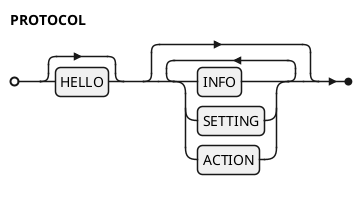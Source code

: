 @startebnf

'title Protocol of SEC-LSM-MANAGER, overview

PROTOCOL = [ HELLO ], { ( INFO | SETTING | ACTION ) };


@endebnf
